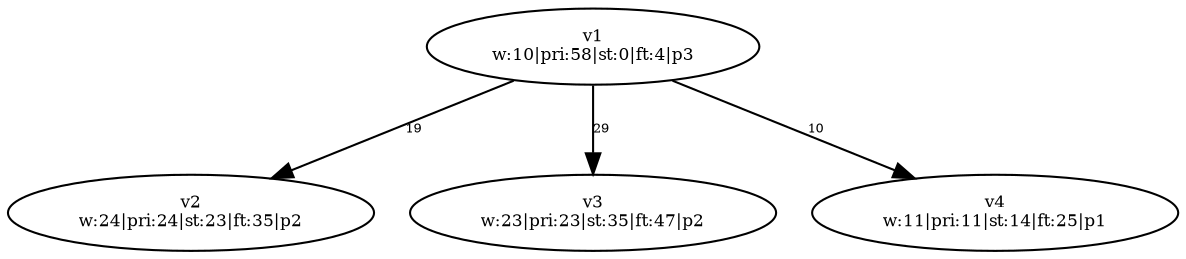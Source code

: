 digraph {
	v1 [label="v1
w:10|pri:58|st:0|ft:4|p3" fontsize=8.0]
	v2 [label="v2
w:24|pri:24|st:23|ft:35|p2" fontsize=8.0]
	v3 [label="v3
w:23|pri:23|st:35|ft:47|p2" fontsize=8.0]
	v4 [label="v4
w:11|pri:11|st:14|ft:25|p1" fontsize=8.0]
	v1 -> v2 [label=19 constraint=true fontsize=6.0]
	v1 -> v3 [label=29 constraint=true fontsize=6.0]
	v1 -> v4 [label=10 constraint=true fontsize=6.0]
}
